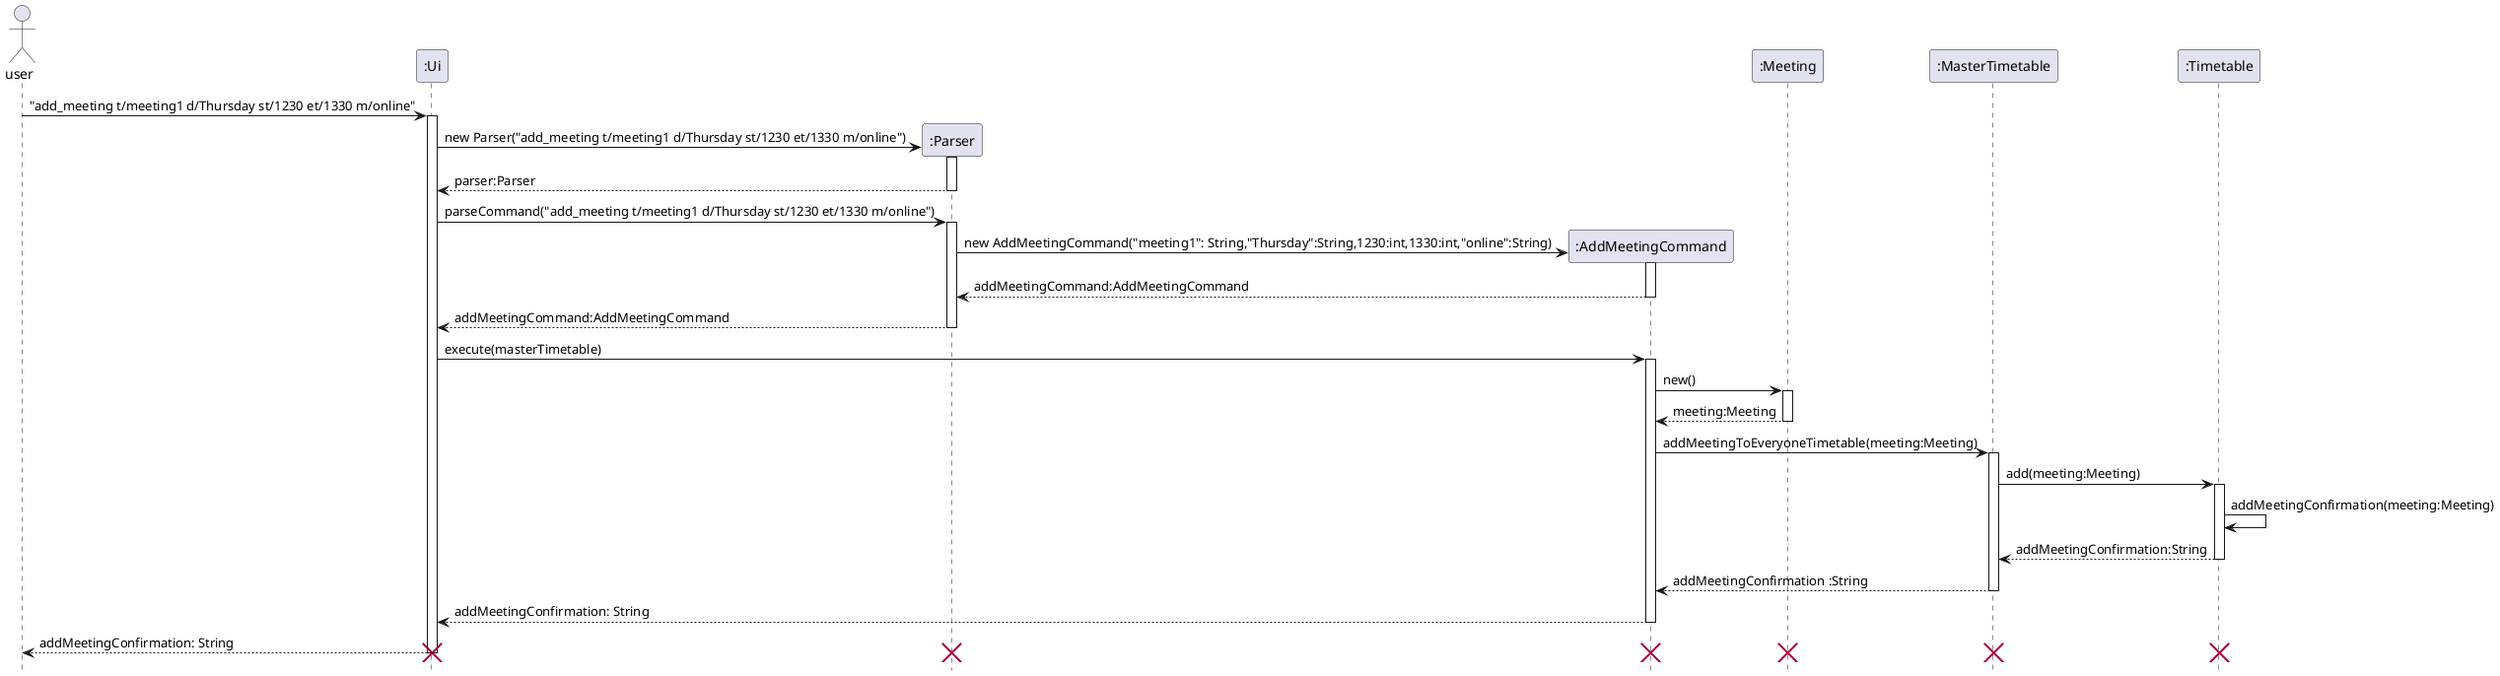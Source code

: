 @startuml
hide footbox
actor user


user -> ":Ui" ++ :"add_meeting t/meeting1 d/Thursday st/1230 et/1330 m/online"
create ":Parser"
":Ui" -> ":Parser" ++: new Parser("add_meeting t/meeting1 d/Thursday st/1230 et/1330 m/online")
":Parser" --> ":Ui" --: parser:Parser
":Ui" -> ":Parser" ++: parseCommand("add_meeting t/meeting1 d/Thursday st/1230 et/1330 m/online")
create ":AddMeetingCommand"
":Parser" -> ":AddMeetingCommand" ++: new AddMeetingCommand("meeting1": String,"Thursday":String,1230:int,1330:int,"online":String)
":AddMeetingCommand" --> ":Parser" --: addMeetingCommand:AddMeetingCommand
":Parser" --> ":Ui" --: addMeetingCommand:AddMeetingCommand
":Ui" -> ":AddMeetingCommand" ++: execute(masterTimetable)
":AddMeetingCommand" -> ":Meeting" ++ : new()
":Meeting" --> ":AddMeetingCommand" --: meeting:Meeting

":AddMeetingCommand" -> ":MasterTimetable" ++: addMeetingToEveryoneTimetable(meeting:Meeting)
":MasterTimetable" -> ":Timetable" ++ : add(meeting:Meeting)
":Timetable" -> ":Timetable": addMeetingConfirmation(meeting:Meeting)
":Timetable" --> ":MasterTimetable" --: addMeetingConfirmation:String
":MasterTimetable" --> ":AddMeetingCommand" -- : addMeetingConfirmation :String
":AddMeetingCommand" --> ":Ui" --: addMeetingConfirmation: String
":Ui" --> "user" --: addMeetingConfirmation: String
destroy ":AddMeetingCommand"
destroy ":Parser"
destroy ":Meeting"
destroy ":Timetable"
destroy ":MasterTimetable"
destroy ":Ui"
@enduml